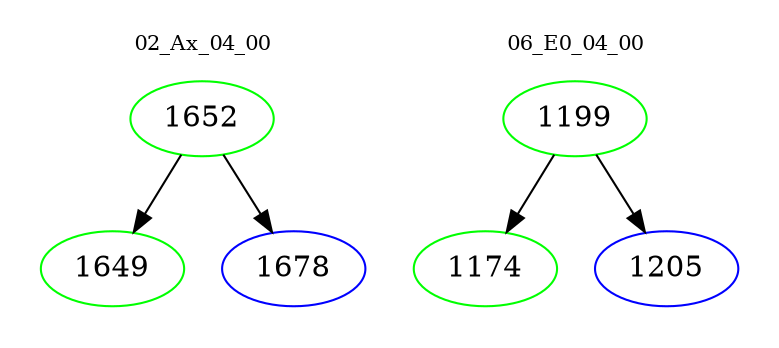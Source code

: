 digraph{
subgraph cluster_0 {
color = white
label = "02_Ax_04_00";
fontsize=10;
T0_1652 [label="1652", color="green"]
T0_1652 -> T0_1649 [color="black"]
T0_1649 [label="1649", color="green"]
T0_1652 -> T0_1678 [color="black"]
T0_1678 [label="1678", color="blue"]
}
subgraph cluster_1 {
color = white
label = "06_E0_04_00";
fontsize=10;
T1_1199 [label="1199", color="green"]
T1_1199 -> T1_1174 [color="black"]
T1_1174 [label="1174", color="green"]
T1_1199 -> T1_1205 [color="black"]
T1_1205 [label="1205", color="blue"]
}
}
